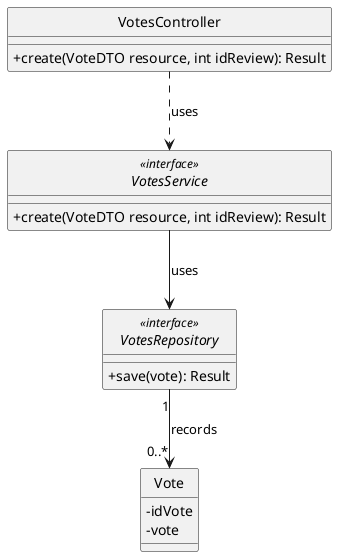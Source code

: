 @startuml
'https://plantuml.com/class-diagram


hide circle
skinparam classAttributeIconSize 0


class VotesController {
    +create(VoteDTO resource, int idReview): Result
}

interface VotesService <<interface>> {
    +create(VoteDTO resource, int idReview): Result
}

interface VotesRepository <<interface>>{
    +save(vote): Result

}

class Vote {
    - idVote
    - vote
}

VotesController ..> VotesService: uses
VotesService --> VotesRepository: uses
VotesRepository "1" --> "0..*" Vote:  records


@enduml
